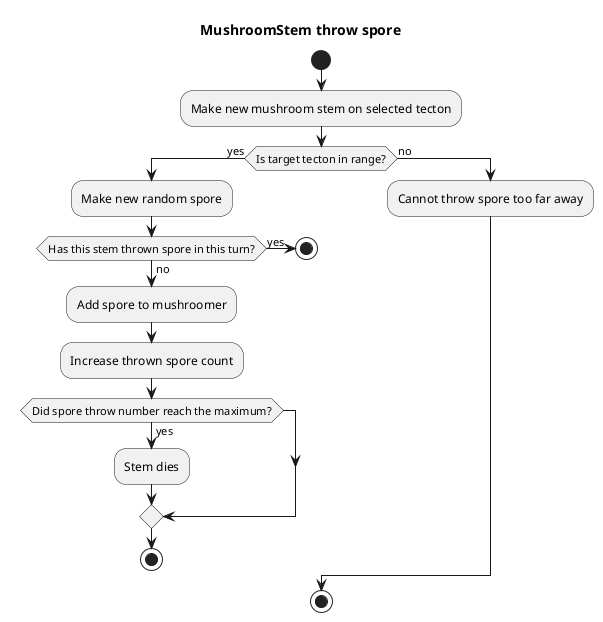 @startuml MushroomStem throw spore
title MushroomStem throw spore

start

:Make new mushroom stem on selected tecton;

if (Is target tecton in range?) then (yes)
  :Make new random spore;
    if (Has this stem thrown spore in this turn?) then (yes)
        stop
    else (no)
        :Add spore to mushroomer;
        :Increase thrown spore count;
        if (Did spore throw number reach the maximum?) then (yes)
            :Stem dies;
        end if
        stop

    end if

else (no)
  :Cannot throw spore too far away;
end if

stop
@enduml

